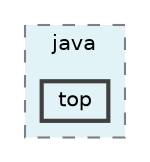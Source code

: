 digraph "src/main/java/top"
{
 // LATEX_PDF_SIZE
  bgcolor="transparent";
  edge [fontname=Helvetica,fontsize=10,labelfontname=Helvetica,labelfontsize=10];
  node [fontname=Helvetica,fontsize=10,shape=box,height=0.2,width=0.4];
  compound=true
  subgraph clusterdir_fd3f6763802dee1ad875f6c80eac0bda {
    graph [ bgcolor="#e1f3f6", pencolor="grey50", label="java", fontname=Helvetica,fontsize=10 style="filled,dashed", URL="dir_fd3f6763802dee1ad875f6c80eac0bda.html",tooltip=""]
  dir_6ff67e08b8bc917d9697c3f221534daa [label="top", fillcolor="#e1f3f6", color="grey25", style="filled,bold", URL="dir_6ff67e08b8bc917d9697c3f221534daa.html",tooltip=""];
  }
}
